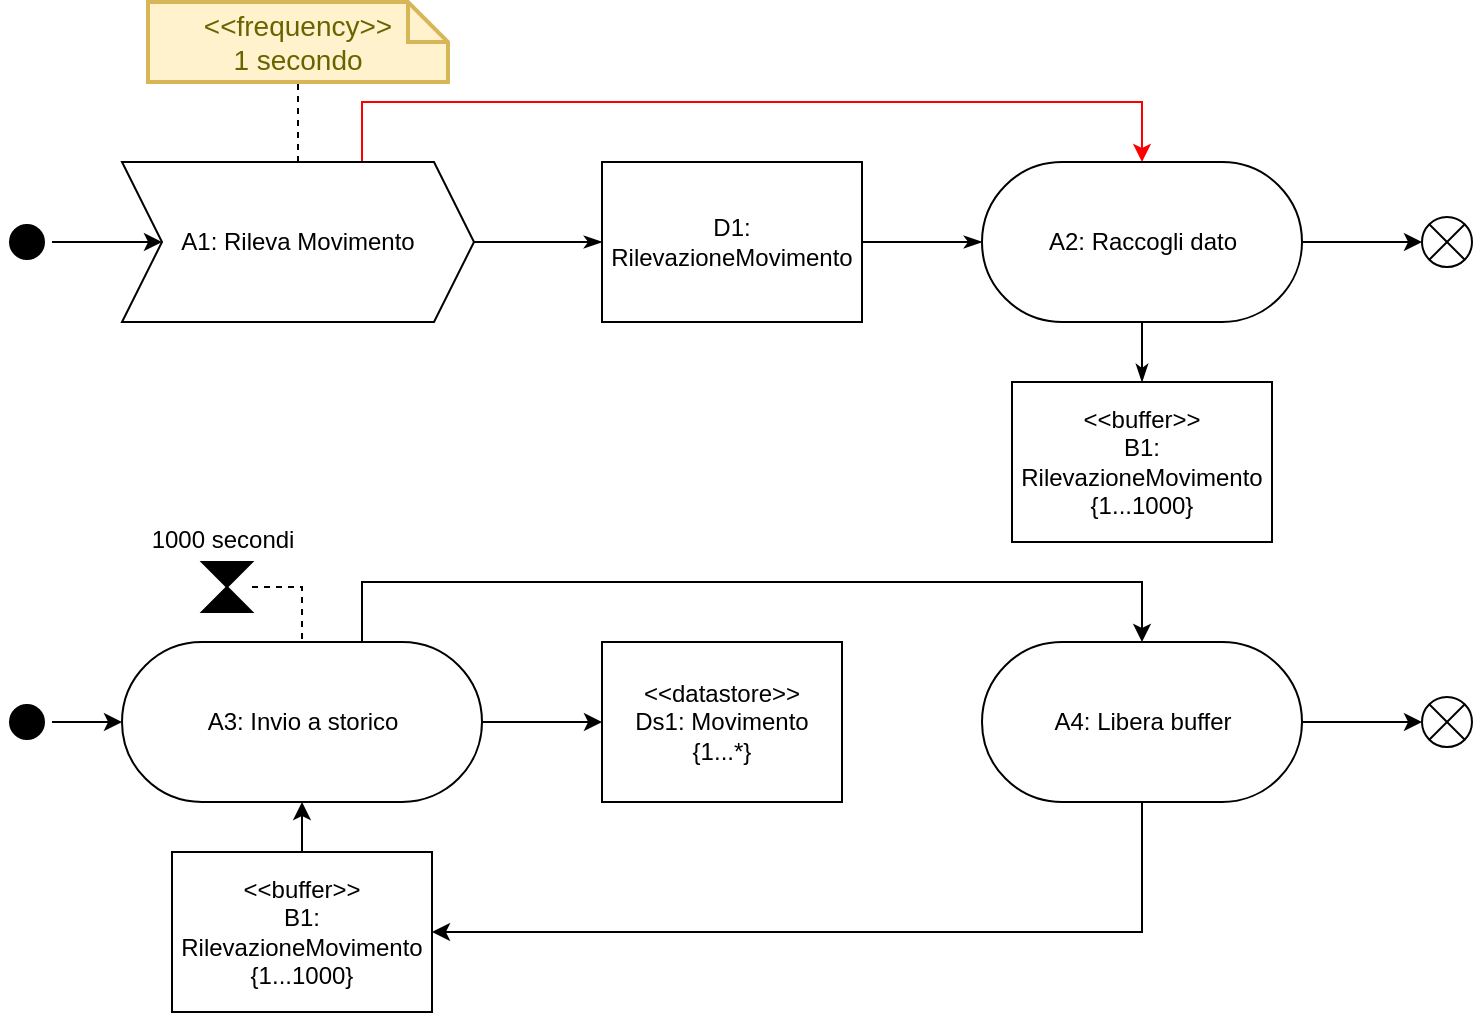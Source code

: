 <mxfile version="20.3.0" type="device"><diagram id="INvUkEx9WjkwgVily3LQ" name="Pagina-2"><mxGraphModel dx="782" dy="539" grid="1" gridSize="10" guides="1" tooltips="1" connect="1" arrows="1" fold="1" page="1" pageScale="1" pageWidth="827" pageHeight="1169" math="0" shadow="0"><root><mxCell id="0"/><mxCell id="1" parent="0"/><mxCell id="Xt3dvrdwAFqmbZifXtKj-1" value="" style="ellipse;html=1;shape=startState;fillColor=#000000;" parent="1" vertex="1"><mxGeometry x="140" y="227.5" width="25" height="25" as="geometry"/></mxCell><mxCell id="nUG-SKzIkWE9pcYGLGaE-2" style="edgeStyle=orthogonalEdgeStyle;rounded=0;orthogonalLoop=1;jettySize=auto;html=1;endArrow=classicThin;endFill=1;" parent="1" source="Xt3dvrdwAFqmbZifXtKj-5" target="nUG-SKzIkWE9pcYGLGaE-1" edge="1"><mxGeometry relative="1" as="geometry"/></mxCell><mxCell id="RUGL_nmO91BGJ22c4uP6-5" style="edgeStyle=orthogonalEdgeStyle;rounded=0;orthogonalLoop=1;jettySize=auto;html=1;strokeColor=#000000;endArrow=none;endFill=0;dashed=1;" edge="1" parent="1" source="Xt3dvrdwAFqmbZifXtKj-5" target="RUGL_nmO91BGJ22c4uP6-4"><mxGeometry relative="1" as="geometry"/></mxCell><mxCell id="RUGL_nmO91BGJ22c4uP6-6" style="edgeStyle=orthogonalEdgeStyle;rounded=0;orthogonalLoop=1;jettySize=auto;html=1;entryX=0.5;entryY=0.5;entryDx=0;entryDy=-40;entryPerimeter=0;strokeColor=#FF0000;endArrow=classic;endFill=1;fillColor=#e51400;" edge="1" parent="1" source="Xt3dvrdwAFqmbZifXtKj-5" target="RUGL_nmO91BGJ22c4uP6-1"><mxGeometry relative="1" as="geometry"><Array as="points"><mxPoint x="320" y="170"/><mxPoint x="710" y="170"/></Array></mxGeometry></mxCell><mxCell id="Xt3dvrdwAFqmbZifXtKj-5" value="A1: Rileva Movimento" style="shape=step;perimeter=stepPerimeter;whiteSpace=wrap;html=1;fixedSize=1;gradientColor=none;" parent="1" vertex="1"><mxGeometry x="200" y="200" width="176" height="80" as="geometry"/></mxCell><mxCell id="Xt3dvrdwAFqmbZifXtKj-6" value="" style="endArrow=classic;html=1;rounded=0;exitX=1;exitY=0.5;exitDx=0;exitDy=0;entryX=0;entryY=0.5;entryDx=0;entryDy=0;" parent="1" source="Xt3dvrdwAFqmbZifXtKj-1" target="Xt3dvrdwAFqmbZifXtKj-5" edge="1"><mxGeometry width="50" height="50" relative="1" as="geometry"><mxPoint x="161" y="239.96" as="sourcePoint"/><mxPoint x="440" y="390" as="targetPoint"/></mxGeometry></mxCell><mxCell id="RUGL_nmO91BGJ22c4uP6-2" style="edgeStyle=orthogonalEdgeStyle;rounded=0;orthogonalLoop=1;jettySize=auto;html=1;entryX=0;entryY=0.5;entryDx=0;entryDy=0;entryPerimeter=0;strokeColor=#000000;endArrow=classicThin;endFill=1;" edge="1" parent="1" source="nUG-SKzIkWE9pcYGLGaE-1" target="RUGL_nmO91BGJ22c4uP6-1"><mxGeometry relative="1" as="geometry"/></mxCell><mxCell id="nUG-SKzIkWE9pcYGLGaE-1" value="D1: RilevazioneMovimento" style="rounded=0;whiteSpace=wrap;html=1;" parent="1" vertex="1"><mxGeometry x="440" y="200" width="130" height="80" as="geometry"/></mxCell><mxCell id="4pB4TTtMGNcPpFoAVWlv-1" value="&lt;div&gt;&amp;lt;&amp;lt;buffer&amp;gt;&amp;gt;&lt;/div&gt;&lt;div&gt;B1: RilevazioneMovimento&lt;/div&gt;&lt;div&gt;{1...1000}&lt;br&gt;&lt;/div&gt;" style="rounded=0;whiteSpace=wrap;html=1;" parent="1" vertex="1"><mxGeometry x="645" y="310" width="130" height="80" as="geometry"/></mxCell><mxCell id="mXJx7Eewz3Xx5KzYBRI8-3" value="&lt;div&gt;&amp;lt;&amp;lt;datastore&amp;gt;&amp;gt;&lt;/div&gt;&lt;div&gt;Ds1: Movimento&lt;/div&gt;&lt;div&gt;{1...*}&lt;br&gt;&lt;/div&gt;" style="rounded=0;whiteSpace=wrap;html=1;" parent="1" vertex="1"><mxGeometry x="440" y="440" width="120" height="80" as="geometry"/></mxCell><mxCell id="RUGL_nmO91BGJ22c4uP6-3" style="edgeStyle=orthogonalEdgeStyle;rounded=0;orthogonalLoop=1;jettySize=auto;html=1;entryX=0.5;entryY=0;entryDx=0;entryDy=0;strokeColor=#000000;endArrow=classicThin;endFill=1;" edge="1" parent="1" source="RUGL_nmO91BGJ22c4uP6-1" target="4pB4TTtMGNcPpFoAVWlv-1"><mxGeometry relative="1" as="geometry"/></mxCell><mxCell id="RUGL_nmO91BGJ22c4uP6-10" style="edgeStyle=orthogonalEdgeStyle;rounded=0;orthogonalLoop=1;jettySize=auto;html=1;entryX=0;entryY=0.5;entryDx=0;entryDy=0;strokeColor=#000000;endArrow=classic;endFill=1;" edge="1" parent="1" source="RUGL_nmO91BGJ22c4uP6-1" target="RUGL_nmO91BGJ22c4uP6-8"><mxGeometry relative="1" as="geometry"/></mxCell><mxCell id="RUGL_nmO91BGJ22c4uP6-1" value="&lt;div&gt;A2: Raccogli dato&lt;/div&gt;" style="html=1;dashed=0;whitespace=wrap;shape=mxgraph.dfd.start;" vertex="1" parent="1"><mxGeometry x="630" y="200" width="160" height="80" as="geometry"/></mxCell><mxCell id="RUGL_nmO91BGJ22c4uP6-4" value="&amp;lt;&amp;lt;frequency&amp;gt;&amp;gt;&lt;br&gt;1 secondo" style="shape=note;strokeWidth=2;fontSize=14;size=20;whiteSpace=wrap;html=1;fillColor=#fff2cc;strokeColor=#d6b656;fontColor=#666600;" vertex="1" parent="1"><mxGeometry x="213" y="120" width="150" height="40" as="geometry"/></mxCell><mxCell id="RUGL_nmO91BGJ22c4uP6-8" value="" style="shape=sumEllipse;perimeter=ellipsePerimeter;whiteSpace=wrap;html=1;backgroundOutline=1;" vertex="1" parent="1"><mxGeometry x="850" y="227.5" width="25" height="25" as="geometry"/></mxCell><mxCell id="RUGL_nmO91BGJ22c4uP6-16" style="edgeStyle=orthogonalEdgeStyle;rounded=0;orthogonalLoop=1;jettySize=auto;html=1;strokeColor=#000000;endArrow=classic;endFill=1;" edge="1" parent="1" source="RUGL_nmO91BGJ22c4uP6-12" target="RUGL_nmO91BGJ22c4uP6-14"><mxGeometry relative="1" as="geometry"/></mxCell><mxCell id="RUGL_nmO91BGJ22c4uP6-12" value="" style="ellipse;html=1;shape=startState;fillColor=#000000;" vertex="1" parent="1"><mxGeometry x="140" y="467.5" width="25" height="25" as="geometry"/></mxCell><mxCell id="RUGL_nmO91BGJ22c4uP6-25" style="edgeStyle=orthogonalEdgeStyle;rounded=0;orthogonalLoop=1;jettySize=auto;html=1;entryX=0;entryY=0.5;entryDx=0;entryDy=0;strokeColor=#000000;endArrow=classic;endFill=1;" edge="1" parent="1" source="RUGL_nmO91BGJ22c4uP6-14" target="mXJx7Eewz3Xx5KzYBRI8-3"><mxGeometry relative="1" as="geometry"/></mxCell><mxCell id="RUGL_nmO91BGJ22c4uP6-30" style="edgeStyle=orthogonalEdgeStyle;rounded=0;orthogonalLoop=1;jettySize=auto;html=1;entryX=0.5;entryY=0.5;entryDx=0;entryDy=-40;entryPerimeter=0;strokeColor=#000000;endArrow=classic;endFill=1;" edge="1" parent="1" source="RUGL_nmO91BGJ22c4uP6-14" target="RUGL_nmO91BGJ22c4uP6-29"><mxGeometry relative="1" as="geometry"><Array as="points"><mxPoint x="320" y="410"/><mxPoint x="710" y="410"/></Array></mxGeometry></mxCell><mxCell id="RUGL_nmO91BGJ22c4uP6-14" value="&lt;div&gt;A3: Invio a storico&lt;/div&gt;" style="html=1;dashed=0;whitespace=wrap;shape=mxgraph.dfd.start;" vertex="1" parent="1"><mxGeometry x="200" y="440" width="180" height="80" as="geometry"/></mxCell><mxCell id="RUGL_nmO91BGJ22c4uP6-23" style="edgeStyle=orthogonalEdgeStyle;rounded=0;orthogonalLoop=1;jettySize=auto;html=1;entryX=0.5;entryY=0.5;entryDx=0;entryDy=40;entryPerimeter=0;strokeColor=#000000;endArrow=classic;endFill=1;" edge="1" parent="1" source="RUGL_nmO91BGJ22c4uP6-22" target="RUGL_nmO91BGJ22c4uP6-14"><mxGeometry relative="1" as="geometry"/></mxCell><mxCell id="RUGL_nmO91BGJ22c4uP6-22" value="&lt;div&gt;&amp;lt;&amp;lt;buffer&amp;gt;&amp;gt;&lt;/div&gt;&lt;div&gt;B1: RilevazioneMovimento&lt;/div&gt;&lt;div&gt;{1...1000}&lt;br&gt;&lt;/div&gt;" style="rounded=0;whiteSpace=wrap;html=1;" vertex="1" parent="1"><mxGeometry x="225" y="545" width="130" height="80" as="geometry"/></mxCell><mxCell id="RUGL_nmO91BGJ22c4uP6-27" style="edgeStyle=orthogonalEdgeStyle;rounded=0;orthogonalLoop=1;jettySize=auto;html=1;strokeColor=#000000;endArrow=none;endFill=0;dashed=1;" edge="1" parent="1" source="RUGL_nmO91BGJ22c4uP6-26" target="RUGL_nmO91BGJ22c4uP6-14"><mxGeometry relative="1" as="geometry"><Array as="points"><mxPoint x="290" y="413"/></Array></mxGeometry></mxCell><mxCell id="RUGL_nmO91BGJ22c4uP6-26" value="" style="shape=collate;whiteSpace=wrap;html=1;fillColor=#000000;" vertex="1" parent="1"><mxGeometry x="240" y="400" width="25" height="25" as="geometry"/></mxCell><mxCell id="RUGL_nmO91BGJ22c4uP6-28" value="1000 secondi" style="text;html=1;align=center;verticalAlign=middle;resizable=0;points=[];autosize=1;strokeColor=none;fillColor=none;" vertex="1" parent="1"><mxGeometry x="205" y="374" width="90" height="30" as="geometry"/></mxCell><mxCell id="RUGL_nmO91BGJ22c4uP6-33" style="edgeStyle=orthogonalEdgeStyle;rounded=0;orthogonalLoop=1;jettySize=auto;html=1;entryX=0;entryY=0.5;entryDx=0;entryDy=0;strokeColor=#000000;endArrow=classic;endFill=1;" edge="1" parent="1" source="RUGL_nmO91BGJ22c4uP6-29" target="RUGL_nmO91BGJ22c4uP6-32"><mxGeometry relative="1" as="geometry"/></mxCell><mxCell id="RUGL_nmO91BGJ22c4uP6-35" style="edgeStyle=orthogonalEdgeStyle;rounded=0;orthogonalLoop=1;jettySize=auto;html=1;entryX=1;entryY=0.5;entryDx=0;entryDy=0;strokeColor=#000000;endArrow=classic;endFill=1;" edge="1" parent="1" source="RUGL_nmO91BGJ22c4uP6-29" target="RUGL_nmO91BGJ22c4uP6-22"><mxGeometry relative="1" as="geometry"><Array as="points"><mxPoint x="710" y="585"/></Array></mxGeometry></mxCell><mxCell id="RUGL_nmO91BGJ22c4uP6-29" value="&lt;div&gt;A4: Libera buffer&lt;/div&gt;" style="html=1;dashed=0;whitespace=wrap;shape=mxgraph.dfd.start;" vertex="1" parent="1"><mxGeometry x="630" y="440" width="160" height="80" as="geometry"/></mxCell><mxCell id="RUGL_nmO91BGJ22c4uP6-32" value="" style="shape=sumEllipse;perimeter=ellipsePerimeter;whiteSpace=wrap;html=1;backgroundOutline=1;" vertex="1" parent="1"><mxGeometry x="850" y="467.5" width="25" height="25" as="geometry"/></mxCell></root></mxGraphModel></diagram></mxfile>